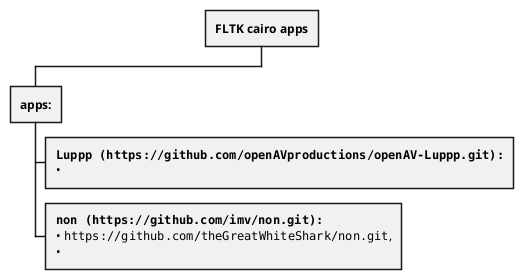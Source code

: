 @startwbs
+ **FLTK cairo apps**
 + **apps:**
  + **""Luppp (https://github.com/openAVproductions/openAV-Luppp.git):""**\n• 
  + **""non (https://github.com/imv/non.git):""**\n• ""https://github.com/theGreatWhiteShark/non.git"",\n•
@endwbs